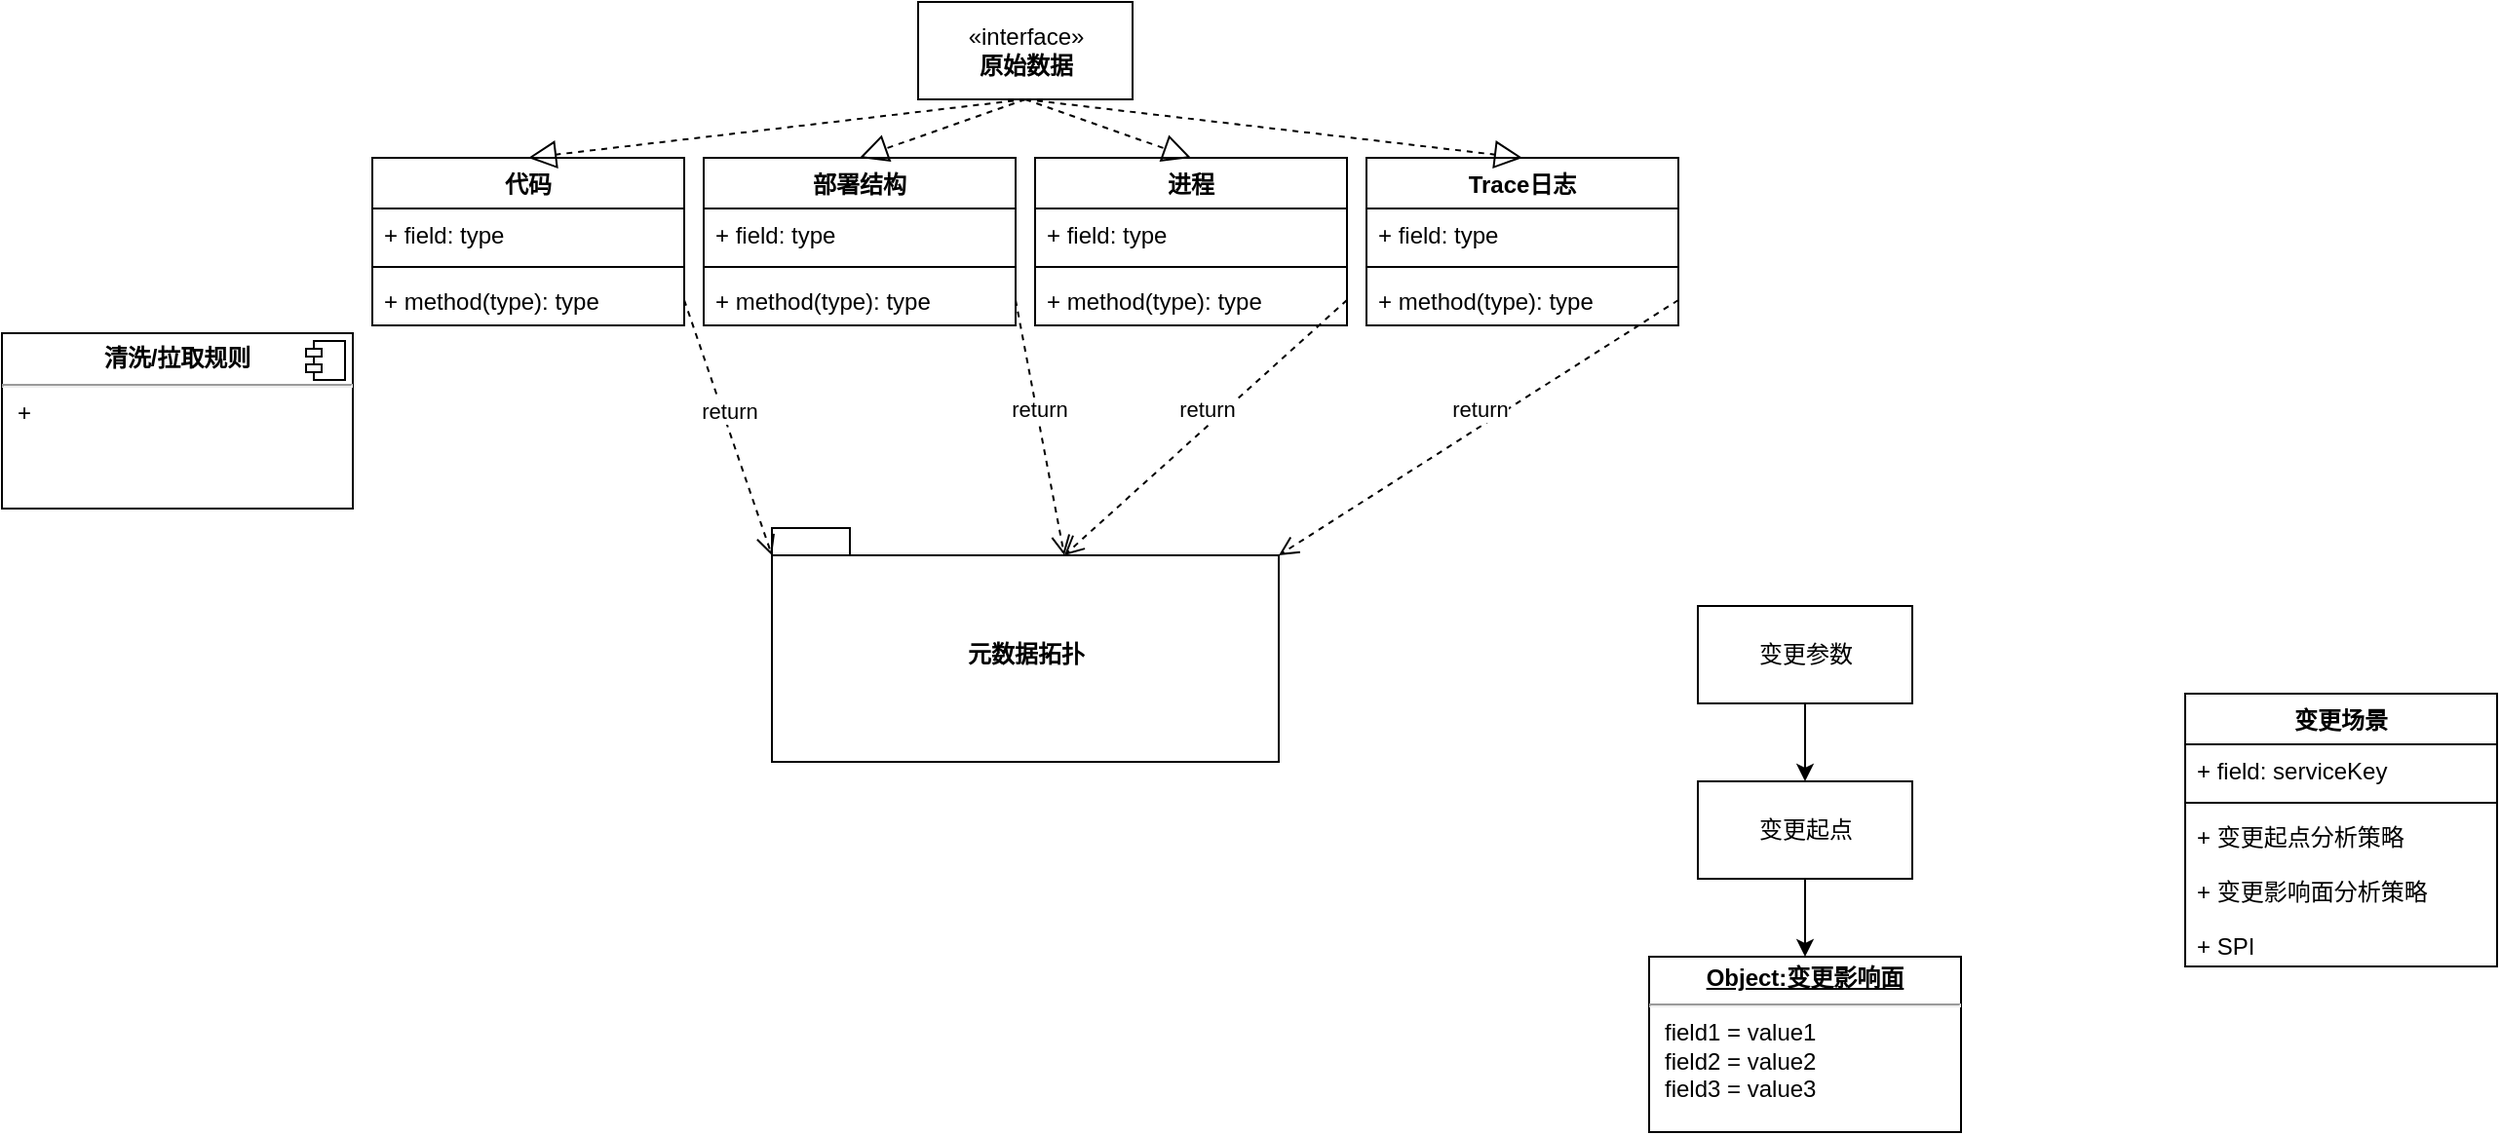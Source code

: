 <mxfile version="14.1.3" type="github">
  <diagram id="VUGrvoDEyiflUEQ6sm9X" name="Page-1">
    <mxGraphModel dx="2233" dy="718" grid="1" gridSize="10" guides="1" tooltips="1" connect="1" arrows="1" fold="1" page="1" pageScale="1" pageWidth="827" pageHeight="1169" math="0" shadow="0">
      <root>
        <mxCell id="0" />
        <mxCell id="1" parent="0" />
        <mxCell id="sO7TEEYjLhYjtugjPbnS-1" value="«interface»&lt;br&gt;&lt;b&gt;原始数据&lt;/b&gt;" style="html=1;" vertex="1" parent="1">
          <mxGeometry x="170" y="20" width="110" height="50" as="geometry" />
        </mxCell>
        <mxCell id="sO7TEEYjLhYjtugjPbnS-2" value="代码" style="swimlane;fontStyle=1;align=center;verticalAlign=top;childLayout=stackLayout;horizontal=1;startSize=26;horizontalStack=0;resizeParent=1;resizeParentMax=0;resizeLast=0;collapsible=1;marginBottom=0;" vertex="1" parent="1">
          <mxGeometry x="-110" y="100" width="160" height="86" as="geometry" />
        </mxCell>
        <mxCell id="sO7TEEYjLhYjtugjPbnS-3" value="+ field: type" style="text;strokeColor=none;fillColor=none;align=left;verticalAlign=top;spacingLeft=4;spacingRight=4;overflow=hidden;rotatable=0;points=[[0,0.5],[1,0.5]];portConstraint=eastwest;" vertex="1" parent="sO7TEEYjLhYjtugjPbnS-2">
          <mxGeometry y="26" width="160" height="26" as="geometry" />
        </mxCell>
        <mxCell id="sO7TEEYjLhYjtugjPbnS-4" value="" style="line;strokeWidth=1;fillColor=none;align=left;verticalAlign=middle;spacingTop=-1;spacingLeft=3;spacingRight=3;rotatable=0;labelPosition=right;points=[];portConstraint=eastwest;" vertex="1" parent="sO7TEEYjLhYjtugjPbnS-2">
          <mxGeometry y="52" width="160" height="8" as="geometry" />
        </mxCell>
        <mxCell id="sO7TEEYjLhYjtugjPbnS-5" value="+ method(type): type" style="text;strokeColor=none;fillColor=none;align=left;verticalAlign=top;spacingLeft=4;spacingRight=4;overflow=hidden;rotatable=0;points=[[0,0.5],[1,0.5]];portConstraint=eastwest;" vertex="1" parent="sO7TEEYjLhYjtugjPbnS-2">
          <mxGeometry y="60" width="160" height="26" as="geometry" />
        </mxCell>
        <mxCell id="sO7TEEYjLhYjtugjPbnS-6" value="Trace日志" style="swimlane;fontStyle=1;align=center;verticalAlign=top;childLayout=stackLayout;horizontal=1;startSize=26;horizontalStack=0;resizeParent=1;resizeParentMax=0;resizeLast=0;collapsible=1;marginBottom=0;" vertex="1" parent="1">
          <mxGeometry x="400" y="100" width="160" height="86" as="geometry" />
        </mxCell>
        <mxCell id="sO7TEEYjLhYjtugjPbnS-7" value="+ field: type" style="text;strokeColor=none;fillColor=none;align=left;verticalAlign=top;spacingLeft=4;spacingRight=4;overflow=hidden;rotatable=0;points=[[0,0.5],[1,0.5]];portConstraint=eastwest;" vertex="1" parent="sO7TEEYjLhYjtugjPbnS-6">
          <mxGeometry y="26" width="160" height="26" as="geometry" />
        </mxCell>
        <mxCell id="sO7TEEYjLhYjtugjPbnS-8" value="" style="line;strokeWidth=1;fillColor=none;align=left;verticalAlign=middle;spacingTop=-1;spacingLeft=3;spacingRight=3;rotatable=0;labelPosition=right;points=[];portConstraint=eastwest;" vertex="1" parent="sO7TEEYjLhYjtugjPbnS-6">
          <mxGeometry y="52" width="160" height="8" as="geometry" />
        </mxCell>
        <mxCell id="sO7TEEYjLhYjtugjPbnS-9" value="+ method(type): type" style="text;strokeColor=none;fillColor=none;align=left;verticalAlign=top;spacingLeft=4;spacingRight=4;overflow=hidden;rotatable=0;points=[[0,0.5],[1,0.5]];portConstraint=eastwest;" vertex="1" parent="sO7TEEYjLhYjtugjPbnS-6">
          <mxGeometry y="60" width="160" height="26" as="geometry" />
        </mxCell>
        <mxCell id="sO7TEEYjLhYjtugjPbnS-15" value="进程" style="swimlane;fontStyle=1;align=center;verticalAlign=top;childLayout=stackLayout;horizontal=1;startSize=26;horizontalStack=0;resizeParent=1;resizeParentMax=0;resizeLast=0;collapsible=1;marginBottom=0;" vertex="1" parent="1">
          <mxGeometry x="230" y="100" width="160" height="86" as="geometry" />
        </mxCell>
        <mxCell id="sO7TEEYjLhYjtugjPbnS-16" value="+ field: type" style="text;strokeColor=none;fillColor=none;align=left;verticalAlign=top;spacingLeft=4;spacingRight=4;overflow=hidden;rotatable=0;points=[[0,0.5],[1,0.5]];portConstraint=eastwest;" vertex="1" parent="sO7TEEYjLhYjtugjPbnS-15">
          <mxGeometry y="26" width="160" height="26" as="geometry" />
        </mxCell>
        <mxCell id="sO7TEEYjLhYjtugjPbnS-17" value="" style="line;strokeWidth=1;fillColor=none;align=left;verticalAlign=middle;spacingTop=-1;spacingLeft=3;spacingRight=3;rotatable=0;labelPosition=right;points=[];portConstraint=eastwest;" vertex="1" parent="sO7TEEYjLhYjtugjPbnS-15">
          <mxGeometry y="52" width="160" height="8" as="geometry" />
        </mxCell>
        <mxCell id="sO7TEEYjLhYjtugjPbnS-18" value="+ method(type): type" style="text;strokeColor=none;fillColor=none;align=left;verticalAlign=top;spacingLeft=4;spacingRight=4;overflow=hidden;rotatable=0;points=[[0,0.5],[1,0.5]];portConstraint=eastwest;" vertex="1" parent="sO7TEEYjLhYjtugjPbnS-15">
          <mxGeometry y="60" width="160" height="26" as="geometry" />
        </mxCell>
        <mxCell id="sO7TEEYjLhYjtugjPbnS-19" value="部署结构" style="swimlane;fontStyle=1;align=center;verticalAlign=top;childLayout=stackLayout;horizontal=1;startSize=26;horizontalStack=0;resizeParent=1;resizeParentMax=0;resizeLast=0;collapsible=1;marginBottom=0;" vertex="1" parent="1">
          <mxGeometry x="60" y="100" width="160" height="86" as="geometry" />
        </mxCell>
        <mxCell id="sO7TEEYjLhYjtugjPbnS-20" value="+ field: type" style="text;strokeColor=none;fillColor=none;align=left;verticalAlign=top;spacingLeft=4;spacingRight=4;overflow=hidden;rotatable=0;points=[[0,0.5],[1,0.5]];portConstraint=eastwest;" vertex="1" parent="sO7TEEYjLhYjtugjPbnS-19">
          <mxGeometry y="26" width="160" height="26" as="geometry" />
        </mxCell>
        <mxCell id="sO7TEEYjLhYjtugjPbnS-21" value="" style="line;strokeWidth=1;fillColor=none;align=left;verticalAlign=middle;spacingTop=-1;spacingLeft=3;spacingRight=3;rotatable=0;labelPosition=right;points=[];portConstraint=eastwest;" vertex="1" parent="sO7TEEYjLhYjtugjPbnS-19">
          <mxGeometry y="52" width="160" height="8" as="geometry" />
        </mxCell>
        <mxCell id="sO7TEEYjLhYjtugjPbnS-22" value="+ method(type): type" style="text;strokeColor=none;fillColor=none;align=left;verticalAlign=top;spacingLeft=4;spacingRight=4;overflow=hidden;rotatable=0;points=[[0,0.5],[1,0.5]];portConstraint=eastwest;" vertex="1" parent="sO7TEEYjLhYjtugjPbnS-19">
          <mxGeometry y="60" width="160" height="26" as="geometry" />
        </mxCell>
        <mxCell id="sO7TEEYjLhYjtugjPbnS-27" value="" style="endArrow=block;dashed=1;endFill=0;endSize=12;html=1;exitX=0.5;exitY=1;exitDx=0;exitDy=0;entryX=0.5;entryY=0;entryDx=0;entryDy=0;" edge="1" parent="1" source="sO7TEEYjLhYjtugjPbnS-1" target="sO7TEEYjLhYjtugjPbnS-2">
          <mxGeometry width="160" relative="1" as="geometry">
            <mxPoint x="330" y="380" as="sourcePoint" />
            <mxPoint x="490" y="380" as="targetPoint" />
          </mxGeometry>
        </mxCell>
        <mxCell id="sO7TEEYjLhYjtugjPbnS-28" value="" style="endArrow=block;dashed=1;endFill=0;endSize=12;html=1;entryX=0.5;entryY=0;entryDx=0;entryDy=0;exitX=0.5;exitY=1;exitDx=0;exitDy=0;" edge="1" parent="1" source="sO7TEEYjLhYjtugjPbnS-1" target="sO7TEEYjLhYjtugjPbnS-19">
          <mxGeometry width="160" relative="1" as="geometry">
            <mxPoint x="210" y="140" as="sourcePoint" />
            <mxPoint x="20" y="110" as="targetPoint" />
          </mxGeometry>
        </mxCell>
        <mxCell id="sO7TEEYjLhYjtugjPbnS-29" value="" style="endArrow=block;dashed=1;endFill=0;endSize=12;html=1;exitX=0.5;exitY=1;exitDx=0;exitDy=0;entryX=0.5;entryY=0;entryDx=0;entryDy=0;" edge="1" parent="1" source="sO7TEEYjLhYjtugjPbnS-1" target="sO7TEEYjLhYjtugjPbnS-15">
          <mxGeometry width="160" relative="1" as="geometry">
            <mxPoint x="245" y="90" as="sourcePoint" />
            <mxPoint x="30" y="120" as="targetPoint" />
          </mxGeometry>
        </mxCell>
        <mxCell id="sO7TEEYjLhYjtugjPbnS-30" value="" style="endArrow=block;dashed=1;endFill=0;endSize=12;html=1;exitX=0.5;exitY=1;exitDx=0;exitDy=0;entryX=0.5;entryY=0;entryDx=0;entryDy=0;" edge="1" parent="1" source="sO7TEEYjLhYjtugjPbnS-1" target="sO7TEEYjLhYjtugjPbnS-6">
          <mxGeometry width="160" relative="1" as="geometry">
            <mxPoint x="255" y="100" as="sourcePoint" />
            <mxPoint x="40" y="130" as="targetPoint" />
          </mxGeometry>
        </mxCell>
        <mxCell id="sO7TEEYjLhYjtugjPbnS-35" value="元数据拓扑" style="shape=folder;fontStyle=1;spacingTop=10;tabWidth=40;tabHeight=14;tabPosition=left;html=1;" vertex="1" parent="1">
          <mxGeometry x="95" y="290" width="260" height="120" as="geometry" />
        </mxCell>
        <mxCell id="sO7TEEYjLhYjtugjPbnS-37" value="return" style="html=1;verticalAlign=bottom;endArrow=open;dashed=1;endSize=8;exitX=1;exitY=0.5;exitDx=0;exitDy=0;entryX=0;entryY=0;entryDx=150;entryDy=14;entryPerimeter=0;" edge="1" parent="1" source="sO7TEEYjLhYjtugjPbnS-22" target="sO7TEEYjLhYjtugjPbnS-35">
          <mxGeometry relative="1" as="geometry">
            <mxPoint x="-30" y="370" as="sourcePoint" />
            <mxPoint x="-110" y="370" as="targetPoint" />
          </mxGeometry>
        </mxCell>
        <mxCell id="sO7TEEYjLhYjtugjPbnS-38" value="return" style="html=1;verticalAlign=bottom;endArrow=open;dashed=1;endSize=8;exitX=1;exitY=0.5;exitDx=0;exitDy=0;entryX=0;entryY=0;entryDx=150;entryDy=14;entryPerimeter=0;" edge="1" parent="1" source="sO7TEEYjLhYjtugjPbnS-18" target="sO7TEEYjLhYjtugjPbnS-35">
          <mxGeometry relative="1" as="geometry">
            <mxPoint x="230" y="183" as="sourcePoint" />
            <mxPoint x="255" y="314" as="targetPoint" />
          </mxGeometry>
        </mxCell>
        <mxCell id="sO7TEEYjLhYjtugjPbnS-39" value="return" style="html=1;verticalAlign=bottom;endArrow=open;dashed=1;endSize=8;exitX=1;exitY=0.5;exitDx=0;exitDy=0;entryX=0;entryY=0;entryDx=0;entryDy=14;entryPerimeter=0;" edge="1" parent="1" source="sO7TEEYjLhYjtugjPbnS-5" target="sO7TEEYjLhYjtugjPbnS-35">
          <mxGeometry relative="1" as="geometry">
            <mxPoint x="240" y="193" as="sourcePoint" />
            <mxPoint x="265" y="324" as="targetPoint" />
          </mxGeometry>
        </mxCell>
        <mxCell id="sO7TEEYjLhYjtugjPbnS-40" value="return" style="html=1;verticalAlign=bottom;endArrow=open;dashed=1;endSize=8;exitX=1;exitY=0.5;exitDx=0;exitDy=0;entryX=0;entryY=0;entryDx=260;entryDy=14;entryPerimeter=0;" edge="1" parent="1" source="sO7TEEYjLhYjtugjPbnS-9" target="sO7TEEYjLhYjtugjPbnS-35">
          <mxGeometry relative="1" as="geometry">
            <mxPoint x="250" y="203" as="sourcePoint" />
            <mxPoint x="275" y="334" as="targetPoint" />
          </mxGeometry>
        </mxCell>
        <mxCell id="sO7TEEYjLhYjtugjPbnS-41" value="变更场景" style="swimlane;fontStyle=1;align=center;verticalAlign=top;childLayout=stackLayout;horizontal=1;startSize=26;horizontalStack=0;resizeParent=1;resizeParentMax=0;resizeLast=0;collapsible=1;marginBottom=0;" vertex="1" parent="1">
          <mxGeometry x="820" y="375" width="160" height="140" as="geometry" />
        </mxCell>
        <mxCell id="sO7TEEYjLhYjtugjPbnS-42" value="+ field: serviceKey" style="text;strokeColor=none;fillColor=none;align=left;verticalAlign=top;spacingLeft=4;spacingRight=4;overflow=hidden;rotatable=0;points=[[0,0.5],[1,0.5]];portConstraint=eastwest;" vertex="1" parent="sO7TEEYjLhYjtugjPbnS-41">
          <mxGeometry y="26" width="160" height="26" as="geometry" />
        </mxCell>
        <mxCell id="sO7TEEYjLhYjtugjPbnS-43" value="" style="line;strokeWidth=1;fillColor=none;align=left;verticalAlign=middle;spacingTop=-1;spacingLeft=3;spacingRight=3;rotatable=0;labelPosition=right;points=[];portConstraint=eastwest;" vertex="1" parent="sO7TEEYjLhYjtugjPbnS-41">
          <mxGeometry y="52" width="160" height="8" as="geometry" />
        </mxCell>
        <mxCell id="sO7TEEYjLhYjtugjPbnS-44" value="+ 变更起点分析策略&#xa;&#xa;+ 变更影响面分析策略&#xa;&#xa;+ SPI" style="text;strokeColor=none;fillColor=none;align=left;verticalAlign=top;spacingLeft=4;spacingRight=4;overflow=hidden;rotatable=0;points=[[0,0.5],[1,0.5]];portConstraint=eastwest;" vertex="1" parent="sO7TEEYjLhYjtugjPbnS-41">
          <mxGeometry y="60" width="160" height="80" as="geometry" />
        </mxCell>
        <mxCell id="sO7TEEYjLhYjtugjPbnS-51" style="edgeStyle=orthogonalEdgeStyle;rounded=0;orthogonalLoop=1;jettySize=auto;html=1;exitX=0.5;exitY=1;exitDx=0;exitDy=0;entryX=0.5;entryY=0;entryDx=0;entryDy=0;" edge="1" parent="1" source="sO7TEEYjLhYjtugjPbnS-45" target="sO7TEEYjLhYjtugjPbnS-49">
          <mxGeometry relative="1" as="geometry" />
        </mxCell>
        <mxCell id="sO7TEEYjLhYjtugjPbnS-45" value="变更参数" style="html=1;" vertex="1" parent="1">
          <mxGeometry x="570" y="330" width="110" height="50" as="geometry" />
        </mxCell>
        <mxCell id="sO7TEEYjLhYjtugjPbnS-46" value="&lt;p style=&quot;margin: 0px ; margin-top: 6px ; text-align: center&quot;&gt;&lt;b&gt;清洗/拉取规则&lt;/b&gt;&lt;/p&gt;&lt;hr&gt;&lt;p style=&quot;margin: 0px ; margin-left: 8px&quot;&gt;+&amp;nbsp;&lt;/p&gt;" style="align=left;overflow=fill;html=1;dropTarget=0;" vertex="1" parent="1">
          <mxGeometry x="-300" y="190" width="180" height="90" as="geometry" />
        </mxCell>
        <mxCell id="sO7TEEYjLhYjtugjPbnS-47" value="" style="shape=component;jettyWidth=8;jettyHeight=4;" vertex="1" parent="sO7TEEYjLhYjtugjPbnS-46">
          <mxGeometry x="1" width="20" height="20" relative="1" as="geometry">
            <mxPoint x="-24" y="4" as="offset" />
          </mxGeometry>
        </mxCell>
        <mxCell id="sO7TEEYjLhYjtugjPbnS-52" style="edgeStyle=orthogonalEdgeStyle;rounded=0;orthogonalLoop=1;jettySize=auto;html=1;exitX=0.5;exitY=1;exitDx=0;exitDy=0;entryX=0.5;entryY=0;entryDx=0;entryDy=0;" edge="1" parent="1" source="sO7TEEYjLhYjtugjPbnS-49" target="sO7TEEYjLhYjtugjPbnS-92">
          <mxGeometry relative="1" as="geometry">
            <mxPoint x="625" y="506" as="targetPoint" />
          </mxGeometry>
        </mxCell>
        <mxCell id="sO7TEEYjLhYjtugjPbnS-49" value="变更起点" style="html=1;" vertex="1" parent="1">
          <mxGeometry x="570" y="420" width="110" height="50" as="geometry" />
        </mxCell>
        <mxCell id="sO7TEEYjLhYjtugjPbnS-92" value="&lt;p style=&quot;margin: 0px ; margin-top: 4px ; text-align: center ; text-decoration: underline&quot;&gt;&lt;b&gt;Object:变更影响面&lt;/b&gt;&lt;/p&gt;&lt;hr&gt;&lt;p style=&quot;margin: 0px ; margin-left: 8px&quot;&gt;field1 = value1&lt;br&gt;field2 = value2&lt;br&gt;field3 = value3&lt;/p&gt;" style="verticalAlign=top;align=left;overflow=fill;fontSize=12;fontFamily=Helvetica;html=1;" vertex="1" parent="1">
          <mxGeometry x="545" y="510" width="160" height="90" as="geometry" />
        </mxCell>
      </root>
    </mxGraphModel>
  </diagram>
</mxfile>
